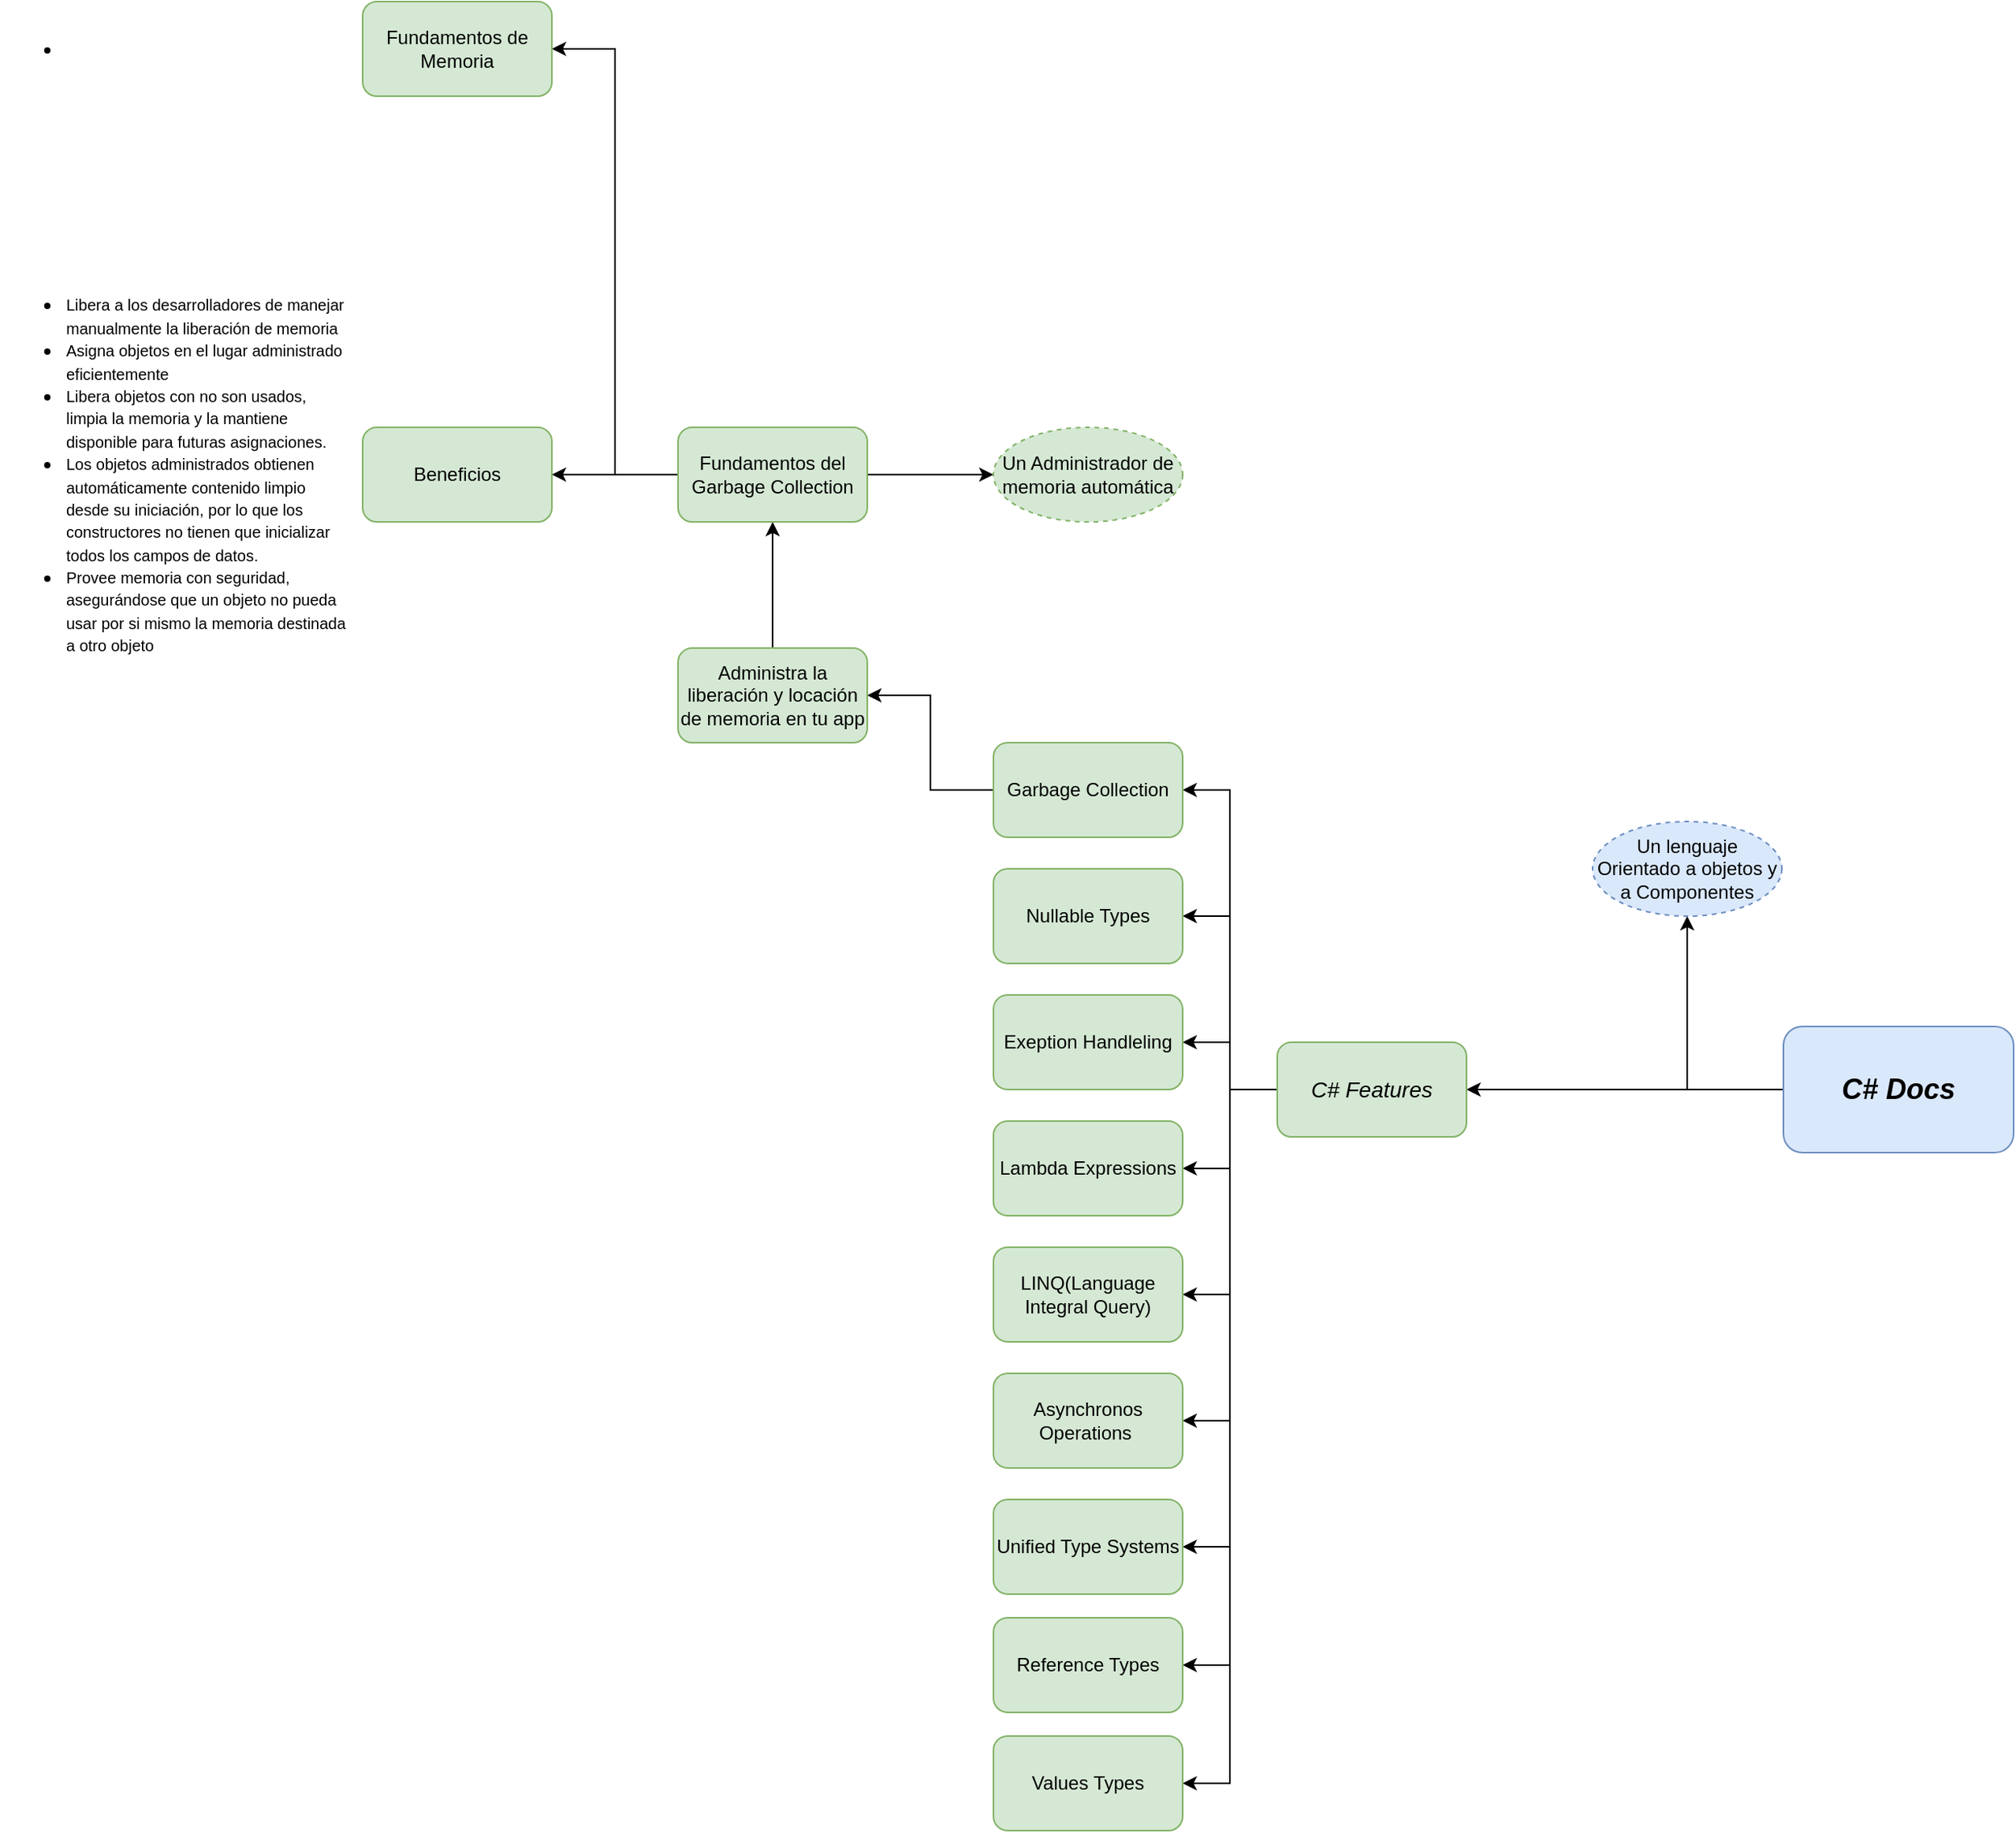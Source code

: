 <mxfile version="15.9.6" type="github">
  <diagram id="Fu0YMkwdqyOP2bC0BSwv" name="Page-1">
    <mxGraphModel dx="1609" dy="1615" grid="1" gridSize="10" guides="1" tooltips="1" connect="1" arrows="1" fold="1" page="1" pageScale="1" pageWidth="827" pageHeight="1169" math="0" shadow="0">
      <root>
        <mxCell id="0" />
        <mxCell id="1" parent="0" />
        <mxCell id="v-CUBowg-yq5M9mI--nE-3" value="" style="edgeStyle=orthogonalEdgeStyle;rounded=0;orthogonalLoop=1;jettySize=auto;html=1;fontSize=18;" parent="1" source="v-CUBowg-yq5M9mI--nE-1" target="v-CUBowg-yq5M9mI--nE-2" edge="1">
          <mxGeometry relative="1" as="geometry" />
        </mxCell>
        <mxCell id="v-CUBowg-yq5M9mI--nE-5" value="" style="edgeStyle=orthogonalEdgeStyle;rounded=0;orthogonalLoop=1;jettySize=auto;html=1;fontSize=18;" parent="1" source="v-CUBowg-yq5M9mI--nE-1" target="v-CUBowg-yq5M9mI--nE-4" edge="1">
          <mxGeometry relative="1" as="geometry" />
        </mxCell>
        <mxCell id="v-CUBowg-yq5M9mI--nE-1" value="&lt;font style=&quot;font-size: 18px&quot;&gt;&lt;b&gt;&lt;i&gt;C# Docs&lt;/i&gt;&lt;/b&gt;&lt;/font&gt;" style="rounded=1;whiteSpace=wrap;html=1;fillColor=#dae8fc;strokeColor=#6c8ebf;" parent="1" vertex="1">
          <mxGeometry x="341" y="180" width="146" height="80" as="geometry" />
        </mxCell>
        <mxCell id="v-CUBowg-yq5M9mI--nE-2" value="Un lenguaje Orientado a objetos y a Componentes" style="ellipse;whiteSpace=wrap;html=1;fillColor=#dae8fc;strokeColor=#6c8ebf;rounded=1;dashed=1;" parent="1" vertex="1">
          <mxGeometry x="220" y="50" width="120" height="60" as="geometry" />
        </mxCell>
        <mxCell id="v-CUBowg-yq5M9mI--nE-7" value="" style="edgeStyle=orthogonalEdgeStyle;rounded=0;orthogonalLoop=1;jettySize=auto;html=1;fontSize=14;fillColor=#d5e8d4;strokeColor=#000000;" parent="1" source="v-CUBowg-yq5M9mI--nE-4" target="v-CUBowg-yq5M9mI--nE-6" edge="1">
          <mxGeometry relative="1" as="geometry">
            <Array as="points">
              <mxPoint x="-10" y="220" />
              <mxPoint x="-10" y="30" />
            </Array>
          </mxGeometry>
        </mxCell>
        <mxCell id="v-CUBowg-yq5M9mI--nE-11" value="" style="edgeStyle=orthogonalEdgeStyle;rounded=0;orthogonalLoop=1;jettySize=auto;html=1;fontSize=14;fillColor=#d5e8d4;strokeColor=#000000;" parent="1" source="v-CUBowg-yq5M9mI--nE-4" target="v-CUBowg-yq5M9mI--nE-10" edge="1">
          <mxGeometry relative="1" as="geometry">
            <Array as="points">
              <mxPoint x="-10" y="220" />
              <mxPoint x="-10" y="110" />
            </Array>
          </mxGeometry>
        </mxCell>
        <mxCell id="v-CUBowg-yq5M9mI--nE-13" value="" style="edgeStyle=orthogonalEdgeStyle;rounded=0;orthogonalLoop=1;jettySize=auto;html=1;fontSize=14;fillColor=#d5e8d4;strokeColor=#000000;" parent="1" source="v-CUBowg-yq5M9mI--nE-4" target="v-CUBowg-yq5M9mI--nE-12" edge="1">
          <mxGeometry relative="1" as="geometry" />
        </mxCell>
        <mxCell id="v-CUBowg-yq5M9mI--nE-15" value="" style="edgeStyle=orthogonalEdgeStyle;rounded=0;orthogonalLoop=1;jettySize=auto;html=1;fontSize=14;fillColor=#d5e8d4;strokeColor=#000000;" parent="1" source="v-CUBowg-yq5M9mI--nE-4" target="v-CUBowg-yq5M9mI--nE-14" edge="1">
          <mxGeometry relative="1" as="geometry" />
        </mxCell>
        <mxCell id="v-CUBowg-yq5M9mI--nE-17" value="" style="edgeStyle=orthogonalEdgeStyle;rounded=0;orthogonalLoop=1;jettySize=auto;html=1;fontSize=14;fillColor=#d5e8d4;strokeColor=#000000;" parent="1" source="v-CUBowg-yq5M9mI--nE-4" target="v-CUBowg-yq5M9mI--nE-16" edge="1">
          <mxGeometry relative="1" as="geometry">
            <Array as="points">
              <mxPoint x="-10" y="220" />
              <mxPoint x="-10" y="350" />
            </Array>
          </mxGeometry>
        </mxCell>
        <mxCell id="v-CUBowg-yq5M9mI--nE-19" value="" style="edgeStyle=orthogonalEdgeStyle;rounded=0;orthogonalLoop=1;jettySize=auto;html=1;fontSize=14;fillColor=#d5e8d4;strokeColor=#000000;" parent="1" source="v-CUBowg-yq5M9mI--nE-4" target="v-CUBowg-yq5M9mI--nE-18" edge="1">
          <mxGeometry relative="1" as="geometry">
            <Array as="points">
              <mxPoint x="-10" y="220" />
              <mxPoint x="-10" y="430" />
            </Array>
          </mxGeometry>
        </mxCell>
        <mxCell id="v-CUBowg-yq5M9mI--nE-21" value="" style="edgeStyle=orthogonalEdgeStyle;rounded=0;orthogonalLoop=1;jettySize=auto;html=1;fontSize=14;fillColor=#d5e8d4;strokeColor=#000000;" parent="1" source="v-CUBowg-yq5M9mI--nE-4" target="v-CUBowg-yq5M9mI--nE-20" edge="1">
          <mxGeometry relative="1" as="geometry">
            <Array as="points">
              <mxPoint x="-10" y="220" />
              <mxPoint x="-10" y="510" />
            </Array>
          </mxGeometry>
        </mxCell>
        <mxCell id="XbEDU2rf98PscCy2KWea-2" value="" style="edgeStyle=orthogonalEdgeStyle;rounded=0;orthogonalLoop=1;jettySize=auto;html=1;" edge="1" parent="1" source="v-CUBowg-yq5M9mI--nE-4" target="XbEDU2rf98PscCy2KWea-1">
          <mxGeometry relative="1" as="geometry">
            <Array as="points">
              <mxPoint x="-10" y="220" />
              <mxPoint x="-10" y="585" />
            </Array>
          </mxGeometry>
        </mxCell>
        <mxCell id="XbEDU2rf98PscCy2KWea-4" value="" style="edgeStyle=orthogonalEdgeStyle;rounded=0;orthogonalLoop=1;jettySize=auto;html=1;" edge="1" parent="1" source="v-CUBowg-yq5M9mI--nE-4" target="XbEDU2rf98PscCy2KWea-3">
          <mxGeometry relative="1" as="geometry">
            <Array as="points">
              <mxPoint x="-10" y="220" />
              <mxPoint x="-10" y="660" />
            </Array>
          </mxGeometry>
        </mxCell>
        <mxCell id="v-CUBowg-yq5M9mI--nE-4" value="&lt;font style=&quot;font-size: 14px&quot;&gt;&lt;i&gt;C# Features&lt;/i&gt;&lt;/font&gt;" style="whiteSpace=wrap;html=1;fillColor=#d5e8d4;strokeColor=#82b366;rounded=1;" parent="1" vertex="1">
          <mxGeometry x="20" y="190" width="120" height="60" as="geometry" />
        </mxCell>
        <mxCell id="XbEDU2rf98PscCy2KWea-6" value="" style="edgeStyle=orthogonalEdgeStyle;rounded=0;orthogonalLoop=1;jettySize=auto;html=1;strokeColor=#000000;" edge="1" parent="1" source="v-CUBowg-yq5M9mI--nE-6" target="XbEDU2rf98PscCy2KWea-5">
          <mxGeometry relative="1" as="geometry" />
        </mxCell>
        <mxCell id="v-CUBowg-yq5M9mI--nE-6" value="Garbage Collection" style="whiteSpace=wrap;html=1;fillColor=#d5e8d4;strokeColor=#82b366;rounded=1;" parent="1" vertex="1">
          <mxGeometry x="-160" width="120" height="60" as="geometry" />
        </mxCell>
        <mxCell id="v-CUBowg-yq5M9mI--nE-10" value="Nullable Types" style="whiteSpace=wrap;html=1;fillColor=#d5e8d4;strokeColor=#82b366;rounded=1;" parent="1" vertex="1">
          <mxGeometry x="-160" y="80" width="120" height="60" as="geometry" />
        </mxCell>
        <mxCell id="v-CUBowg-yq5M9mI--nE-12" value="Exeption Handleling" style="whiteSpace=wrap;html=1;fillColor=#d5e8d4;strokeColor=#82b366;rounded=1;" parent="1" vertex="1">
          <mxGeometry x="-160" y="160" width="120" height="60" as="geometry" />
        </mxCell>
        <mxCell id="v-CUBowg-yq5M9mI--nE-14" value="Lambda Expressions" style="whiteSpace=wrap;html=1;fillColor=#d5e8d4;strokeColor=#82b366;rounded=1;" parent="1" vertex="1">
          <mxGeometry x="-160" y="240" width="120" height="60" as="geometry" />
        </mxCell>
        <mxCell id="v-CUBowg-yq5M9mI--nE-16" value="LINQ(Language Integral Query)" style="whiteSpace=wrap;html=1;fillColor=#d5e8d4;strokeColor=#82b366;rounded=1;" parent="1" vertex="1">
          <mxGeometry x="-160" y="320" width="120" height="60" as="geometry" />
        </mxCell>
        <mxCell id="v-CUBowg-yq5M9mI--nE-18" value="Asynchronos Operations&amp;nbsp;" style="whiteSpace=wrap;html=1;fillColor=#d5e8d4;strokeColor=#82b366;rounded=1;" parent="1" vertex="1">
          <mxGeometry x="-160" y="400" width="120" height="60" as="geometry" />
        </mxCell>
        <mxCell id="v-CUBowg-yq5M9mI--nE-20" value="Unified Type Systems" style="whiteSpace=wrap;html=1;fillColor=#d5e8d4;strokeColor=#82b366;rounded=1;" parent="1" vertex="1">
          <mxGeometry x="-160" y="480" width="120" height="60" as="geometry" />
        </mxCell>
        <mxCell id="XbEDU2rf98PscCy2KWea-1" value="Reference Types" style="whiteSpace=wrap;html=1;fillColor=#d5e8d4;strokeColor=#82b366;rounded=1;" vertex="1" parent="1">
          <mxGeometry x="-160" y="555" width="120" height="60" as="geometry" />
        </mxCell>
        <mxCell id="XbEDU2rf98PscCy2KWea-3" value="Values&amp;nbsp;Types" style="whiteSpace=wrap;html=1;fillColor=#d5e8d4;strokeColor=#82b366;rounded=1;" vertex="1" parent="1">
          <mxGeometry x="-160" y="630" width="120" height="60" as="geometry" />
        </mxCell>
        <mxCell id="XbEDU2rf98PscCy2KWea-8" value="" style="edgeStyle=orthogonalEdgeStyle;rounded=0;orthogonalLoop=1;jettySize=auto;html=1;strokeColor=#000000;" edge="1" parent="1" source="XbEDU2rf98PscCy2KWea-5" target="XbEDU2rf98PscCy2KWea-7">
          <mxGeometry relative="1" as="geometry" />
        </mxCell>
        <mxCell id="XbEDU2rf98PscCy2KWea-5" value="Administra la liberación y locación de memoria en tu app" style="whiteSpace=wrap;html=1;fillColor=#d5e8d4;strokeColor=#82b366;rounded=1;" vertex="1" parent="1">
          <mxGeometry x="-360" y="-60" width="120" height="60" as="geometry" />
        </mxCell>
        <mxCell id="XbEDU2rf98PscCy2KWea-10" value="" style="edgeStyle=orthogonalEdgeStyle;rounded=0;orthogonalLoop=1;jettySize=auto;html=1;strokeColor=#000000;" edge="1" parent="1" source="XbEDU2rf98PscCy2KWea-7" target="XbEDU2rf98PscCy2KWea-9">
          <mxGeometry relative="1" as="geometry" />
        </mxCell>
        <mxCell id="XbEDU2rf98PscCy2KWea-12" value="" style="edgeStyle=orthogonalEdgeStyle;rounded=0;orthogonalLoop=1;jettySize=auto;html=1;strokeColor=#000000;" edge="1" parent="1" source="XbEDU2rf98PscCy2KWea-7" target="XbEDU2rf98PscCy2KWea-11">
          <mxGeometry relative="1" as="geometry" />
        </mxCell>
        <mxCell id="XbEDU2rf98PscCy2KWea-15" value="" style="edgeStyle=orthogonalEdgeStyle;rounded=0;orthogonalLoop=1;jettySize=auto;html=1;fontSize=10;strokeColor=#000000;" edge="1" parent="1" source="XbEDU2rf98PscCy2KWea-7" target="XbEDU2rf98PscCy2KWea-14">
          <mxGeometry relative="1" as="geometry">
            <Array as="points">
              <mxPoint x="-400" y="-170" />
              <mxPoint x="-400" y="-440" />
            </Array>
          </mxGeometry>
        </mxCell>
        <mxCell id="XbEDU2rf98PscCy2KWea-7" value="Fundamentos del Garbage Collection" style="whiteSpace=wrap;html=1;fillColor=#d5e8d4;strokeColor=#82b366;rounded=1;" vertex="1" parent="1">
          <mxGeometry x="-360" y="-200" width="120" height="60" as="geometry" />
        </mxCell>
        <mxCell id="XbEDU2rf98PscCy2KWea-9" value="Un Administrador de memoria automática" style="ellipse;whiteSpace=wrap;html=1;fillColor=#d5e8d4;strokeColor=#82b366;rounded=1;dashed=1;" vertex="1" parent="1">
          <mxGeometry x="-160" y="-200" width="120" height="60" as="geometry" />
        </mxCell>
        <mxCell id="XbEDU2rf98PscCy2KWea-11" value="Beneficios" style="whiteSpace=wrap;html=1;fillColor=#d5e8d4;strokeColor=#82b366;rounded=1;" vertex="1" parent="1">
          <mxGeometry x="-560" y="-200" width="120" height="60" as="geometry" />
        </mxCell>
        <mxCell id="XbEDU2rf98PscCy2KWea-13" value="&lt;ul&gt;&lt;li&gt;&lt;font style=&quot;font-size: 10px&quot;&gt;Libera a los desarrolladores de manejar manualmente la liberación de memoria&lt;/font&gt;&lt;/li&gt;&lt;li&gt;&lt;font style=&quot;font-size: 10px&quot;&gt;Asigna objetos en el lugar administrado eficientemente&lt;/font&gt;&lt;/li&gt;&lt;li&gt;&lt;font style=&quot;font-size: 10px&quot;&gt;Libera objetos con no son usados, limpia la memoria y la mantiene disponible para futuras asignaciones.&lt;/font&gt;&lt;/li&gt;&lt;li&gt;&lt;font style=&quot;font-size: 10px&quot;&gt;Los objetos administrados obtienen automáticamente contenido limpio desde su iniciación, por lo que los constructores no tienen que inicializar todos los campos de datos.&lt;/font&gt;&lt;/li&gt;&lt;li&gt;&lt;span style=&quot;font-size: 10px&quot;&gt;Provee memoria con seguridad, asegurándose&amp;nbsp;que un objeto no pueda usar por si mismo la memoria destinada a otro objeto&lt;/span&gt;&lt;/li&gt;&lt;/ul&gt;" style="text;html=1;strokeColor=none;fillColor=none;align=left;verticalAlign=middle;whiteSpace=wrap;rounded=0;" vertex="1" parent="1">
          <mxGeometry x="-790" y="-185" width="220" height="30" as="geometry" />
        </mxCell>
        <mxCell id="XbEDU2rf98PscCy2KWea-14" value="Fundamentos de Memoria" style="whiteSpace=wrap;html=1;fillColor=#d5e8d4;strokeColor=#82b366;rounded=1;" vertex="1" parent="1">
          <mxGeometry x="-560" y="-470" width="120" height="60" as="geometry" />
        </mxCell>
        <mxCell id="XbEDU2rf98PscCy2KWea-17" value="&lt;ul&gt;&lt;li&gt;&lt;br&gt;&lt;/li&gt;&lt;/ul&gt;" style="text;html=1;strokeColor=none;fillColor=none;align=left;verticalAlign=middle;whiteSpace=wrap;rounded=0;" vertex="1" parent="1">
          <mxGeometry x="-790" y="-455" width="220" height="30" as="geometry" />
        </mxCell>
      </root>
    </mxGraphModel>
  </diagram>
</mxfile>
